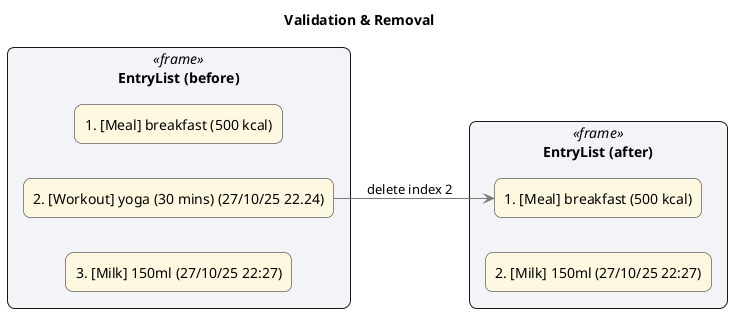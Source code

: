 @startuml
title **Validation & Removal**

skinparam shadowing false
skinparam defaultFontName Arial
skinparam roundcorner 15
skinparam packageStyle rectangle

!define FRAME #F2F4F7
!define CARD  #FFF8E1

left to right direction

rectangle "EntryList (before)" <<frame>> FRAME {
  rectangle "1. [Meal] breakfast (500 kcal)" as b1 CARD
  rectangle "2. [Workout] yoga (30 mins) (27/10/25 22.24)"          as b2 CARD
  rectangle "3. [Milk] 150ml (27/10/25 22:27)"          as b3 CARD
}

rectangle "EntryList (after)" <<frame>> FRAME {
  rectangle "1. [Meal] breakfast (500 kcal)" as a1 CARD
  rectangle "2. [Milk] 150ml (27/10/25 22:27)"          as a3 CARD
}

b2 -[#777]-> a1 : delete index 2
@enduml
